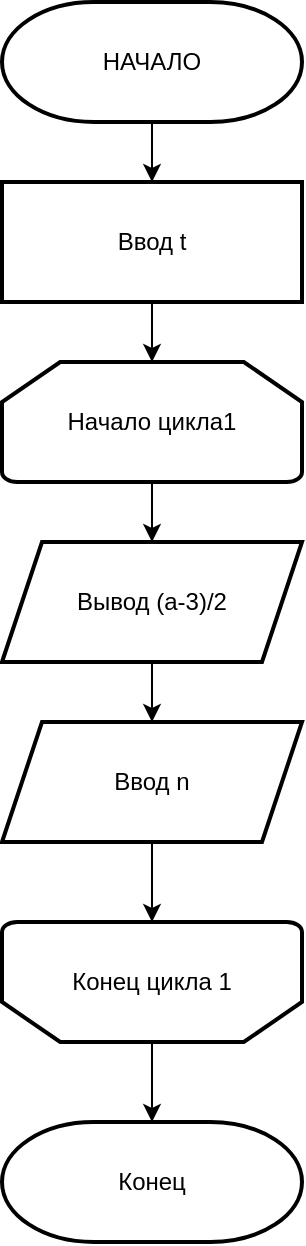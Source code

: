 <mxfile version="20.6.0" type="github">
  <diagram id="C5RBs43oDa-KdzZeNtuy" name="Page-1">
    <mxGraphModel dx="2201" dy="799" grid="1" gridSize="10" guides="1" tooltips="1" connect="1" arrows="1" fold="1" page="1" pageScale="1" pageWidth="827" pageHeight="1169" math="0" shadow="0">
      <root>
        <mxCell id="WIyWlLk6GJQsqaUBKTNV-0" />
        <mxCell id="WIyWlLk6GJQsqaUBKTNV-1" parent="WIyWlLk6GJQsqaUBKTNV-0" />
        <mxCell id="ISkqyMcRoyWGm-TXUCx4-6" value="" style="edgeStyle=orthogonalEdgeStyle;rounded=0;orthogonalLoop=1;jettySize=auto;html=1;" edge="1" parent="WIyWlLk6GJQsqaUBKTNV-1" source="ISkqyMcRoyWGm-TXUCx4-0" target="ISkqyMcRoyWGm-TXUCx4-1">
          <mxGeometry relative="1" as="geometry" />
        </mxCell>
        <mxCell id="ISkqyMcRoyWGm-TXUCx4-8" value="" style="edgeStyle=orthogonalEdgeStyle;rounded=0;orthogonalLoop=1;jettySize=auto;html=1;" edge="1" parent="WIyWlLk6GJQsqaUBKTNV-1" source="ISkqyMcRoyWGm-TXUCx4-0" target="ISkqyMcRoyWGm-TXUCx4-7">
          <mxGeometry relative="1" as="geometry" />
        </mxCell>
        <mxCell id="ISkqyMcRoyWGm-TXUCx4-0" value="НАЧАЛО" style="strokeWidth=2;html=1;shape=mxgraph.flowchart.terminator;whiteSpace=wrap;" vertex="1" parent="WIyWlLk6GJQsqaUBKTNV-1">
          <mxGeometry y="80" width="150" height="60" as="geometry" />
        </mxCell>
        <mxCell id="ISkqyMcRoyWGm-TXUCx4-10" value="" style="edgeStyle=orthogonalEdgeStyle;rounded=0;orthogonalLoop=1;jettySize=auto;html=1;" edge="1" parent="WIyWlLk6GJQsqaUBKTNV-1" source="ISkqyMcRoyWGm-TXUCx4-1" target="ISkqyMcRoyWGm-TXUCx4-9">
          <mxGeometry relative="1" as="geometry" />
        </mxCell>
        <mxCell id="ISkqyMcRoyWGm-TXUCx4-1" value="Начало цикла1" style="strokeWidth=2;html=1;shape=mxgraph.flowchart.loop_limit;whiteSpace=wrap;" vertex="1" parent="WIyWlLk6GJQsqaUBKTNV-1">
          <mxGeometry y="260" width="150" height="60" as="geometry" />
        </mxCell>
        <mxCell id="ISkqyMcRoyWGm-TXUCx4-7" value="Ввод t" style="whiteSpace=wrap;html=1;strokeWidth=2;" vertex="1" parent="WIyWlLk6GJQsqaUBKTNV-1">
          <mxGeometry y="170" width="150" height="60" as="geometry" />
        </mxCell>
        <mxCell id="ISkqyMcRoyWGm-TXUCx4-12" value="" style="edgeStyle=orthogonalEdgeStyle;rounded=0;orthogonalLoop=1;jettySize=auto;html=1;" edge="1" parent="WIyWlLk6GJQsqaUBKTNV-1" source="ISkqyMcRoyWGm-TXUCx4-9" target="ISkqyMcRoyWGm-TXUCx4-11">
          <mxGeometry relative="1" as="geometry" />
        </mxCell>
        <mxCell id="ISkqyMcRoyWGm-TXUCx4-9" value="Вывод (а-3)/2" style="shape=parallelogram;perimeter=parallelogramPerimeter;whiteSpace=wrap;html=1;fixedSize=1;strokeWidth=2;" vertex="1" parent="WIyWlLk6GJQsqaUBKTNV-1">
          <mxGeometry y="350" width="150" height="60" as="geometry" />
        </mxCell>
        <mxCell id="ISkqyMcRoyWGm-TXUCx4-14" value="" style="edgeStyle=orthogonalEdgeStyle;rounded=0;orthogonalLoop=1;jettySize=auto;html=1;startArrow=none;" edge="1" parent="WIyWlLk6GJQsqaUBKTNV-1" source="ISkqyMcRoyWGm-TXUCx4-15" target="ISkqyMcRoyWGm-TXUCx4-13">
          <mxGeometry relative="1" as="geometry" />
        </mxCell>
        <mxCell id="ISkqyMcRoyWGm-TXUCx4-17" value="" style="edgeStyle=orthogonalEdgeStyle;rounded=0;orthogonalLoop=1;jettySize=auto;html=1;" edge="1" parent="WIyWlLk6GJQsqaUBKTNV-1" source="ISkqyMcRoyWGm-TXUCx4-11" target="ISkqyMcRoyWGm-TXUCx4-15">
          <mxGeometry relative="1" as="geometry" />
        </mxCell>
        <mxCell id="ISkqyMcRoyWGm-TXUCx4-11" value="Ввод n" style="shape=parallelogram;perimeter=parallelogramPerimeter;whiteSpace=wrap;html=1;fixedSize=1;strokeWidth=2;" vertex="1" parent="WIyWlLk6GJQsqaUBKTNV-1">
          <mxGeometry y="440" width="150" height="60" as="geometry" />
        </mxCell>
        <mxCell id="ISkqyMcRoyWGm-TXUCx4-13" value="Конец" style="strokeWidth=2;html=1;shape=mxgraph.flowchart.terminator;whiteSpace=wrap;" vertex="1" parent="WIyWlLk6GJQsqaUBKTNV-1">
          <mxGeometry y="640" width="150" height="60" as="geometry" />
        </mxCell>
        <mxCell id="ISkqyMcRoyWGm-TXUCx4-15" value="Конец цикла 1" style="strokeWidth=2;html=1;shape=mxgraph.flowchart.loop_limit;whiteSpace=wrap;direction=west;" vertex="1" parent="WIyWlLk6GJQsqaUBKTNV-1">
          <mxGeometry y="540" width="150" height="60" as="geometry" />
        </mxCell>
      </root>
    </mxGraphModel>
  </diagram>
</mxfile>
